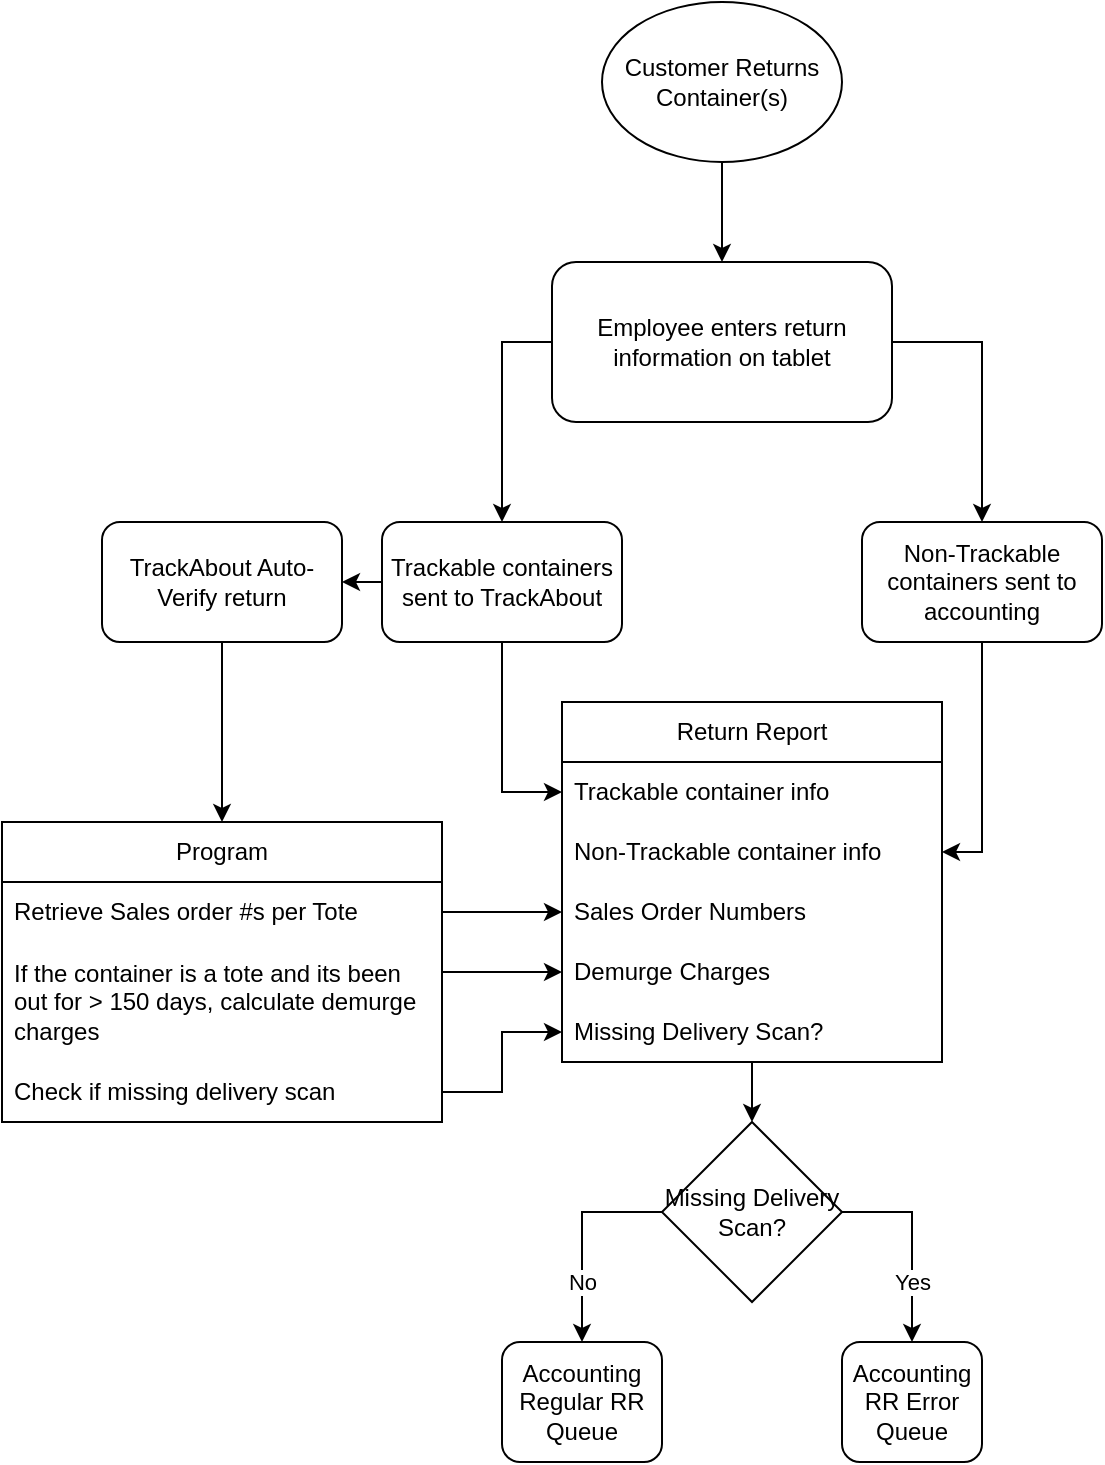 <mxfile version="21.3.7" type="github">
  <diagram id="C5RBs43oDa-KdzZeNtuy" name="Page-1">
    <mxGraphModel dx="1434" dy="754" grid="1" gridSize="10" guides="1" tooltips="1" connect="1" arrows="1" fold="1" page="1" pageScale="1" pageWidth="827" pageHeight="1169" math="0" shadow="0">
      <root>
        <mxCell id="WIyWlLk6GJQsqaUBKTNV-0" />
        <mxCell id="WIyWlLk6GJQsqaUBKTNV-1" parent="WIyWlLk6GJQsqaUBKTNV-0" />
        <mxCell id="cTvKSusYNCcDzywKAjHM-60" style="edgeStyle=orthogonalEdgeStyle;rounded=0;orthogonalLoop=1;jettySize=auto;html=1;exitX=0;exitY=0.5;exitDx=0;exitDy=0;entryX=0.5;entryY=0;entryDx=0;entryDy=0;" edge="1" parent="WIyWlLk6GJQsqaUBKTNV-1" source="cTvKSusYNCcDzywKAjHM-6" target="cTvKSusYNCcDzywKAjHM-10">
          <mxGeometry relative="1" as="geometry" />
        </mxCell>
        <mxCell id="cTvKSusYNCcDzywKAjHM-61" style="edgeStyle=orthogonalEdgeStyle;rounded=0;orthogonalLoop=1;jettySize=auto;html=1;exitX=1;exitY=0.5;exitDx=0;exitDy=0;entryX=0.5;entryY=0;entryDx=0;entryDy=0;" edge="1" parent="WIyWlLk6GJQsqaUBKTNV-1" source="cTvKSusYNCcDzywKAjHM-6" target="cTvKSusYNCcDzywKAjHM-15">
          <mxGeometry relative="1" as="geometry" />
        </mxCell>
        <mxCell id="cTvKSusYNCcDzywKAjHM-6" value="Employee enters return information on tablet" style="rounded=1;whiteSpace=wrap;html=1;" vertex="1" parent="WIyWlLk6GJQsqaUBKTNV-1">
          <mxGeometry x="295" y="200" width="170" height="80" as="geometry" />
        </mxCell>
        <mxCell id="cTvKSusYNCcDzywKAjHM-8" style="edgeStyle=orthogonalEdgeStyle;rounded=0;orthogonalLoop=1;jettySize=auto;html=1;exitX=0.5;exitY=1;exitDx=0;exitDy=0;entryX=0.5;entryY=0;entryDx=0;entryDy=0;" edge="1" parent="WIyWlLk6GJQsqaUBKTNV-1" source="cTvKSusYNCcDzywKAjHM-7" target="cTvKSusYNCcDzywKAjHM-6">
          <mxGeometry relative="1" as="geometry" />
        </mxCell>
        <mxCell id="cTvKSusYNCcDzywKAjHM-7" value="Customer Returns Container(s)" style="ellipse;whiteSpace=wrap;html=1;" vertex="1" parent="WIyWlLk6GJQsqaUBKTNV-1">
          <mxGeometry x="320" y="70" width="120" height="80" as="geometry" />
        </mxCell>
        <mxCell id="cTvKSusYNCcDzywKAjHM-40" style="edgeStyle=orthogonalEdgeStyle;rounded=0;orthogonalLoop=1;jettySize=auto;html=1;exitX=0.5;exitY=1;exitDx=0;exitDy=0;entryX=0;entryY=0.5;entryDx=0;entryDy=0;" edge="1" parent="WIyWlLk6GJQsqaUBKTNV-1" source="cTvKSusYNCcDzywKAjHM-10" target="cTvKSusYNCcDzywKAjHM-29">
          <mxGeometry relative="1" as="geometry" />
        </mxCell>
        <mxCell id="cTvKSusYNCcDzywKAjHM-47" style="edgeStyle=orthogonalEdgeStyle;rounded=0;orthogonalLoop=1;jettySize=auto;html=1;exitX=0;exitY=0.5;exitDx=0;exitDy=0;entryX=1;entryY=0.5;entryDx=0;entryDy=0;" edge="1" parent="WIyWlLk6GJQsqaUBKTNV-1" source="cTvKSusYNCcDzywKAjHM-10" target="cTvKSusYNCcDzywKAjHM-17">
          <mxGeometry relative="1" as="geometry" />
        </mxCell>
        <mxCell id="cTvKSusYNCcDzywKAjHM-10" value="Trackable containers sent to TrackAbout" style="rounded=1;whiteSpace=wrap;html=1;" vertex="1" parent="WIyWlLk6GJQsqaUBKTNV-1">
          <mxGeometry x="210" y="330" width="120" height="60" as="geometry" />
        </mxCell>
        <mxCell id="cTvKSusYNCcDzywKAjHM-63" style="edgeStyle=orthogonalEdgeStyle;rounded=0;orthogonalLoop=1;jettySize=auto;html=1;exitX=0.5;exitY=1;exitDx=0;exitDy=0;entryX=1;entryY=0.5;entryDx=0;entryDy=0;" edge="1" parent="WIyWlLk6GJQsqaUBKTNV-1" source="cTvKSusYNCcDzywKAjHM-15" target="cTvKSusYNCcDzywKAjHM-39">
          <mxGeometry relative="1" as="geometry" />
        </mxCell>
        <mxCell id="cTvKSusYNCcDzywKAjHM-15" value="Non-Trackable containers sent to accounting" style="rounded=1;whiteSpace=wrap;html=1;" vertex="1" parent="WIyWlLk6GJQsqaUBKTNV-1">
          <mxGeometry x="450" y="330" width="120" height="60" as="geometry" />
        </mxCell>
        <mxCell id="cTvKSusYNCcDzywKAjHM-62" style="edgeStyle=orthogonalEdgeStyle;rounded=0;orthogonalLoop=1;jettySize=auto;html=1;exitX=0.5;exitY=1;exitDx=0;exitDy=0;entryX=0.5;entryY=0;entryDx=0;entryDy=0;" edge="1" parent="WIyWlLk6GJQsqaUBKTNV-1" source="cTvKSusYNCcDzywKAjHM-17" target="cTvKSusYNCcDzywKAjHM-42">
          <mxGeometry relative="1" as="geometry" />
        </mxCell>
        <mxCell id="cTvKSusYNCcDzywKAjHM-17" value="TrackAbout Auto-Verify return" style="rounded=1;whiteSpace=wrap;html=1;" vertex="1" parent="WIyWlLk6GJQsqaUBKTNV-1">
          <mxGeometry x="70" y="330" width="120" height="60" as="geometry" />
        </mxCell>
        <mxCell id="cTvKSusYNCcDzywKAjHM-55" style="edgeStyle=orthogonalEdgeStyle;rounded=0;orthogonalLoop=1;jettySize=auto;html=1;exitX=0.5;exitY=1;exitDx=0;exitDy=0;entryX=0.5;entryY=0;entryDx=0;entryDy=0;" edge="1" parent="WIyWlLk6GJQsqaUBKTNV-1" source="cTvKSusYNCcDzywKAjHM-28" target="cTvKSusYNCcDzywKAjHM-51">
          <mxGeometry relative="1" as="geometry" />
        </mxCell>
        <mxCell id="cTvKSusYNCcDzywKAjHM-28" value="Return Report" style="swimlane;fontStyle=0;childLayout=stackLayout;horizontal=1;startSize=30;horizontalStack=0;resizeParent=1;resizeParentMax=0;resizeLast=0;collapsible=1;marginBottom=0;whiteSpace=wrap;html=1;" vertex="1" parent="WIyWlLk6GJQsqaUBKTNV-1">
          <mxGeometry x="300" y="420" width="190" height="180" as="geometry" />
        </mxCell>
        <mxCell id="cTvKSusYNCcDzywKAjHM-29" value="Trackable container info" style="text;strokeColor=none;fillColor=none;align=left;verticalAlign=middle;spacingLeft=4;spacingRight=4;overflow=hidden;points=[[0,0.5],[1,0.5]];portConstraint=eastwest;rotatable=0;whiteSpace=wrap;html=1;" vertex="1" parent="cTvKSusYNCcDzywKAjHM-28">
          <mxGeometry y="30" width="190" height="30" as="geometry" />
        </mxCell>
        <mxCell id="cTvKSusYNCcDzywKAjHM-39" value="Non-Trackable container info" style="text;strokeColor=none;fillColor=none;align=left;verticalAlign=middle;spacingLeft=4;spacingRight=4;overflow=hidden;points=[[0,0.5],[1,0.5]];portConstraint=eastwest;rotatable=0;whiteSpace=wrap;html=1;" vertex="1" parent="cTvKSusYNCcDzywKAjHM-28">
          <mxGeometry y="60" width="190" height="30" as="geometry" />
        </mxCell>
        <mxCell id="cTvKSusYNCcDzywKAjHM-31" value="Sales Order Numbers" style="text;strokeColor=none;fillColor=none;align=left;verticalAlign=middle;spacingLeft=4;spacingRight=4;overflow=hidden;points=[[0,0.5],[1,0.5]];portConstraint=eastwest;rotatable=0;whiteSpace=wrap;html=1;" vertex="1" parent="cTvKSusYNCcDzywKAjHM-28">
          <mxGeometry y="90" width="190" height="30" as="geometry" />
        </mxCell>
        <mxCell id="cTvKSusYNCcDzywKAjHM-35" value="Demurge Charges" style="text;strokeColor=none;fillColor=none;align=left;verticalAlign=middle;spacingLeft=4;spacingRight=4;overflow=hidden;points=[[0,0.5],[1,0.5]];portConstraint=eastwest;rotatable=0;whiteSpace=wrap;html=1;" vertex="1" parent="cTvKSusYNCcDzywKAjHM-28">
          <mxGeometry y="120" width="190" height="30" as="geometry" />
        </mxCell>
        <mxCell id="cTvKSusYNCcDzywKAjHM-46" value="Missing Delivery Scan?" style="text;strokeColor=none;fillColor=none;align=left;verticalAlign=middle;spacingLeft=4;spacingRight=4;overflow=hidden;points=[[0,0.5],[1,0.5]];portConstraint=eastwest;rotatable=0;whiteSpace=wrap;html=1;" vertex="1" parent="cTvKSusYNCcDzywKAjHM-28">
          <mxGeometry y="150" width="190" height="30" as="geometry" />
        </mxCell>
        <mxCell id="cTvKSusYNCcDzywKAjHM-42" value="Program" style="swimlane;fontStyle=0;childLayout=stackLayout;horizontal=1;startSize=30;horizontalStack=0;resizeParent=1;resizeParentMax=0;resizeLast=0;collapsible=1;marginBottom=0;whiteSpace=wrap;html=1;" vertex="1" parent="WIyWlLk6GJQsqaUBKTNV-1">
          <mxGeometry x="20" y="480" width="220" height="150" as="geometry" />
        </mxCell>
        <mxCell id="cTvKSusYNCcDzywKAjHM-43" value="Retrieve Sales order #s per Tote" style="text;strokeColor=none;fillColor=none;align=left;verticalAlign=middle;spacingLeft=4;spacingRight=4;overflow=hidden;points=[[0,0.5],[1,0.5]];portConstraint=eastwest;rotatable=0;whiteSpace=wrap;html=1;" vertex="1" parent="cTvKSusYNCcDzywKAjHM-42">
          <mxGeometry y="30" width="220" height="30" as="geometry" />
        </mxCell>
        <mxCell id="cTvKSusYNCcDzywKAjHM-44" value="If the container is a tote and its been out for &amp;gt; 150 days, calculate demurge charges" style="text;strokeColor=none;fillColor=none;align=left;verticalAlign=middle;spacingLeft=4;spacingRight=4;overflow=hidden;points=[[0,0.5],[1,0.5]];portConstraint=eastwest;rotatable=0;whiteSpace=wrap;html=1;" vertex="1" parent="cTvKSusYNCcDzywKAjHM-42">
          <mxGeometry y="60" width="220" height="60" as="geometry" />
        </mxCell>
        <mxCell id="cTvKSusYNCcDzywKAjHM-45" value="Check if missing delivery scan" style="text;strokeColor=none;fillColor=none;align=left;verticalAlign=middle;spacingLeft=4;spacingRight=4;overflow=hidden;points=[[0,0.5],[1,0.5]];portConstraint=eastwest;rotatable=0;whiteSpace=wrap;html=1;" vertex="1" parent="cTvKSusYNCcDzywKAjHM-42">
          <mxGeometry y="120" width="220" height="30" as="geometry" />
        </mxCell>
        <mxCell id="cTvKSusYNCcDzywKAjHM-48" style="edgeStyle=orthogonalEdgeStyle;rounded=0;orthogonalLoop=1;jettySize=auto;html=1;exitX=1;exitY=0.5;exitDx=0;exitDy=0;entryX=0;entryY=0.5;entryDx=0;entryDy=0;" edge="1" parent="WIyWlLk6GJQsqaUBKTNV-1" source="cTvKSusYNCcDzywKAjHM-43" target="cTvKSusYNCcDzywKAjHM-31">
          <mxGeometry relative="1" as="geometry" />
        </mxCell>
        <mxCell id="cTvKSusYNCcDzywKAjHM-49" style="edgeStyle=orthogonalEdgeStyle;rounded=0;orthogonalLoop=1;jettySize=auto;html=1;exitX=1;exitY=0.25;exitDx=0;exitDy=0;exitPerimeter=0;" edge="1" parent="WIyWlLk6GJQsqaUBKTNV-1" source="cTvKSusYNCcDzywKAjHM-44" target="cTvKSusYNCcDzywKAjHM-35">
          <mxGeometry relative="1" as="geometry" />
        </mxCell>
        <mxCell id="cTvKSusYNCcDzywKAjHM-50" style="edgeStyle=orthogonalEdgeStyle;rounded=0;orthogonalLoop=1;jettySize=auto;html=1;exitX=1;exitY=0.5;exitDx=0;exitDy=0;entryX=0;entryY=0.5;entryDx=0;entryDy=0;" edge="1" parent="WIyWlLk6GJQsqaUBKTNV-1" source="cTvKSusYNCcDzywKAjHM-45" target="cTvKSusYNCcDzywKAjHM-46">
          <mxGeometry relative="1" as="geometry" />
        </mxCell>
        <mxCell id="cTvKSusYNCcDzywKAjHM-56" style="edgeStyle=orthogonalEdgeStyle;rounded=0;orthogonalLoop=1;jettySize=auto;html=1;exitX=1;exitY=0.5;exitDx=0;exitDy=0;" edge="1" parent="WIyWlLk6GJQsqaUBKTNV-1" source="cTvKSusYNCcDzywKAjHM-51" target="cTvKSusYNCcDzywKAjHM-57">
          <mxGeometry relative="1" as="geometry">
            <mxPoint x="490" y="860" as="targetPoint" />
          </mxGeometry>
        </mxCell>
        <mxCell id="cTvKSusYNCcDzywKAjHM-64" value="Yes" style="edgeLabel;html=1;align=center;verticalAlign=middle;resizable=0;points=[];" vertex="1" connectable="0" parent="cTvKSusYNCcDzywKAjHM-56">
          <mxGeometry x="0.1" y="1" relative="1" as="geometry">
            <mxPoint x="-1" y="15" as="offset" />
          </mxGeometry>
        </mxCell>
        <mxCell id="cTvKSusYNCcDzywKAjHM-58" style="edgeStyle=orthogonalEdgeStyle;rounded=0;orthogonalLoop=1;jettySize=auto;html=1;exitX=0;exitY=0.5;exitDx=0;exitDy=0;" edge="1" parent="WIyWlLk6GJQsqaUBKTNV-1" source="cTvKSusYNCcDzywKAjHM-51" target="cTvKSusYNCcDzywKAjHM-59">
          <mxGeometry relative="1" as="geometry">
            <mxPoint x="300" y="870" as="targetPoint" />
          </mxGeometry>
        </mxCell>
        <mxCell id="cTvKSusYNCcDzywKAjHM-65" value="No" style="edgeLabel;html=1;align=center;verticalAlign=middle;resizable=0;points=[];" vertex="1" connectable="0" parent="cTvKSusYNCcDzywKAjHM-58">
          <mxGeometry x="0.105" y="-1" relative="1" as="geometry">
            <mxPoint x="1" y="17" as="offset" />
          </mxGeometry>
        </mxCell>
        <mxCell id="cTvKSusYNCcDzywKAjHM-51" value="&lt;div&gt;Missing Delivery &lt;br&gt;&lt;/div&gt;&lt;div&gt;Scan?&lt;/div&gt;" style="rhombus;whiteSpace=wrap;html=1;" vertex="1" parent="WIyWlLk6GJQsqaUBKTNV-1">
          <mxGeometry x="350" y="630" width="90" height="90" as="geometry" />
        </mxCell>
        <mxCell id="cTvKSusYNCcDzywKAjHM-57" value="&lt;div&gt;Accounting &lt;br&gt;&lt;/div&gt;&lt;div&gt;RR Error &lt;br&gt;&lt;/div&gt;&lt;div&gt;Queue&lt;/div&gt;" style="rounded=1;whiteSpace=wrap;html=1;" vertex="1" parent="WIyWlLk6GJQsqaUBKTNV-1">
          <mxGeometry x="440" y="740" width="70" height="60" as="geometry" />
        </mxCell>
        <mxCell id="cTvKSusYNCcDzywKAjHM-59" value="Accounting&lt;br&gt;&lt;div&gt;Regular RR&lt;br&gt;&lt;/div&gt;&lt;div&gt;Queue&lt;br&gt;&lt;/div&gt;" style="rounded=1;whiteSpace=wrap;html=1;" vertex="1" parent="WIyWlLk6GJQsqaUBKTNV-1">
          <mxGeometry x="270" y="740" width="80" height="60" as="geometry" />
        </mxCell>
      </root>
    </mxGraphModel>
  </diagram>
</mxfile>
